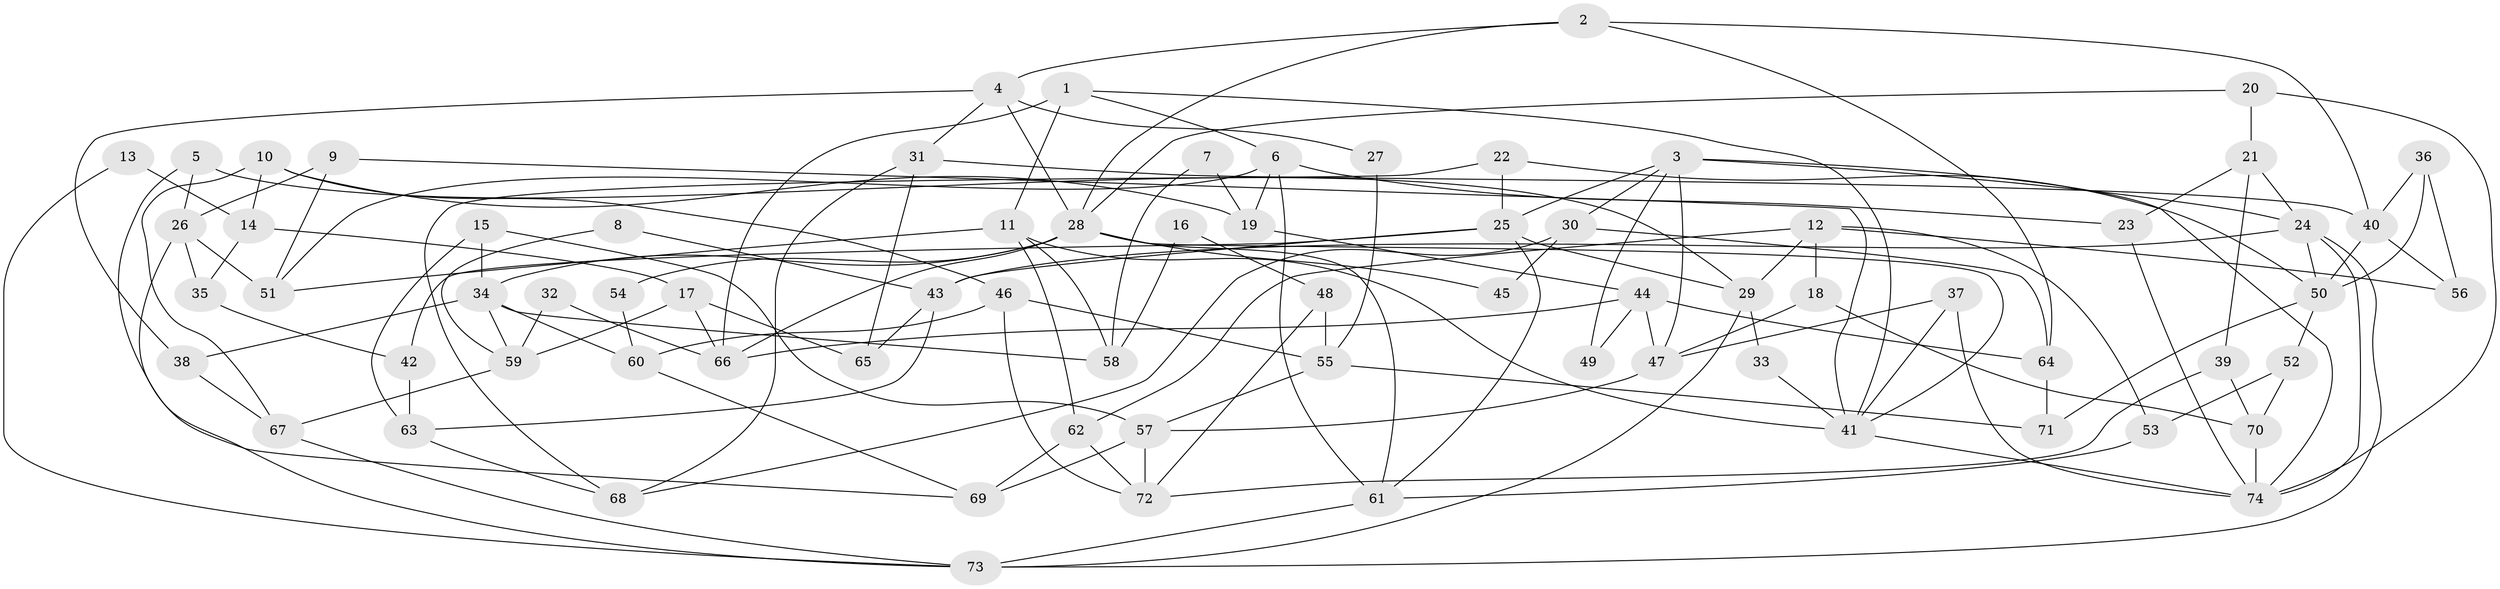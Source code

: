 // Generated by graph-tools (version 1.1) at 2025/02/03/09/25 03:02:11]
// undirected, 74 vertices, 148 edges
graph export_dot {
graph [start="1"]
  node [color=gray90,style=filled];
  1;
  2;
  3;
  4;
  5;
  6;
  7;
  8;
  9;
  10;
  11;
  12;
  13;
  14;
  15;
  16;
  17;
  18;
  19;
  20;
  21;
  22;
  23;
  24;
  25;
  26;
  27;
  28;
  29;
  30;
  31;
  32;
  33;
  34;
  35;
  36;
  37;
  38;
  39;
  40;
  41;
  42;
  43;
  44;
  45;
  46;
  47;
  48;
  49;
  50;
  51;
  52;
  53;
  54;
  55;
  56;
  57;
  58;
  59;
  60;
  61;
  62;
  63;
  64;
  65;
  66;
  67;
  68;
  69;
  70;
  71;
  72;
  73;
  74;
  1 -- 11;
  1 -- 41;
  1 -- 6;
  1 -- 66;
  2 -- 4;
  2 -- 64;
  2 -- 28;
  2 -- 40;
  3 -- 74;
  3 -- 25;
  3 -- 24;
  3 -- 30;
  3 -- 47;
  3 -- 49;
  4 -- 28;
  4 -- 31;
  4 -- 27;
  4 -- 38;
  5 -- 29;
  5 -- 26;
  5 -- 69;
  6 -- 61;
  6 -- 19;
  6 -- 23;
  6 -- 51;
  7 -- 58;
  7 -- 19;
  8 -- 43;
  8 -- 59;
  9 -- 26;
  9 -- 41;
  9 -- 51;
  10 -- 14;
  10 -- 46;
  10 -- 19;
  10 -- 67;
  11 -- 51;
  11 -- 41;
  11 -- 58;
  11 -- 62;
  12 -- 62;
  12 -- 18;
  12 -- 29;
  12 -- 53;
  12 -- 56;
  13 -- 14;
  13 -- 73;
  14 -- 17;
  14 -- 35;
  15 -- 57;
  15 -- 34;
  15 -- 63;
  16 -- 48;
  16 -- 58;
  17 -- 59;
  17 -- 66;
  17 -- 65;
  18 -- 70;
  18 -- 47;
  19 -- 44;
  20 -- 21;
  20 -- 28;
  20 -- 74;
  21 -- 23;
  21 -- 24;
  21 -- 39;
  22 -- 50;
  22 -- 25;
  22 -- 68;
  23 -- 74;
  24 -- 74;
  24 -- 43;
  24 -- 50;
  24 -- 73;
  25 -- 43;
  25 -- 29;
  25 -- 42;
  25 -- 61;
  26 -- 73;
  26 -- 51;
  26 -- 35;
  27 -- 55;
  28 -- 66;
  28 -- 34;
  28 -- 41;
  28 -- 45;
  28 -- 54;
  28 -- 61;
  29 -- 73;
  29 -- 33;
  30 -- 68;
  30 -- 45;
  30 -- 64;
  31 -- 40;
  31 -- 68;
  31 -- 65;
  32 -- 59;
  32 -- 66;
  33 -- 41;
  34 -- 38;
  34 -- 58;
  34 -- 59;
  34 -- 60;
  35 -- 42;
  36 -- 56;
  36 -- 40;
  36 -- 50;
  37 -- 41;
  37 -- 74;
  37 -- 47;
  38 -- 67;
  39 -- 72;
  39 -- 70;
  40 -- 50;
  40 -- 56;
  41 -- 74;
  42 -- 63;
  43 -- 65;
  43 -- 63;
  44 -- 47;
  44 -- 49;
  44 -- 64;
  44 -- 66;
  46 -- 60;
  46 -- 72;
  46 -- 55;
  47 -- 57;
  48 -- 55;
  48 -- 72;
  50 -- 52;
  50 -- 71;
  52 -- 53;
  52 -- 70;
  53 -- 61;
  54 -- 60;
  55 -- 71;
  55 -- 57;
  57 -- 69;
  57 -- 72;
  59 -- 67;
  60 -- 69;
  61 -- 73;
  62 -- 69;
  62 -- 72;
  63 -- 68;
  64 -- 71;
  67 -- 73;
  70 -- 74;
}
